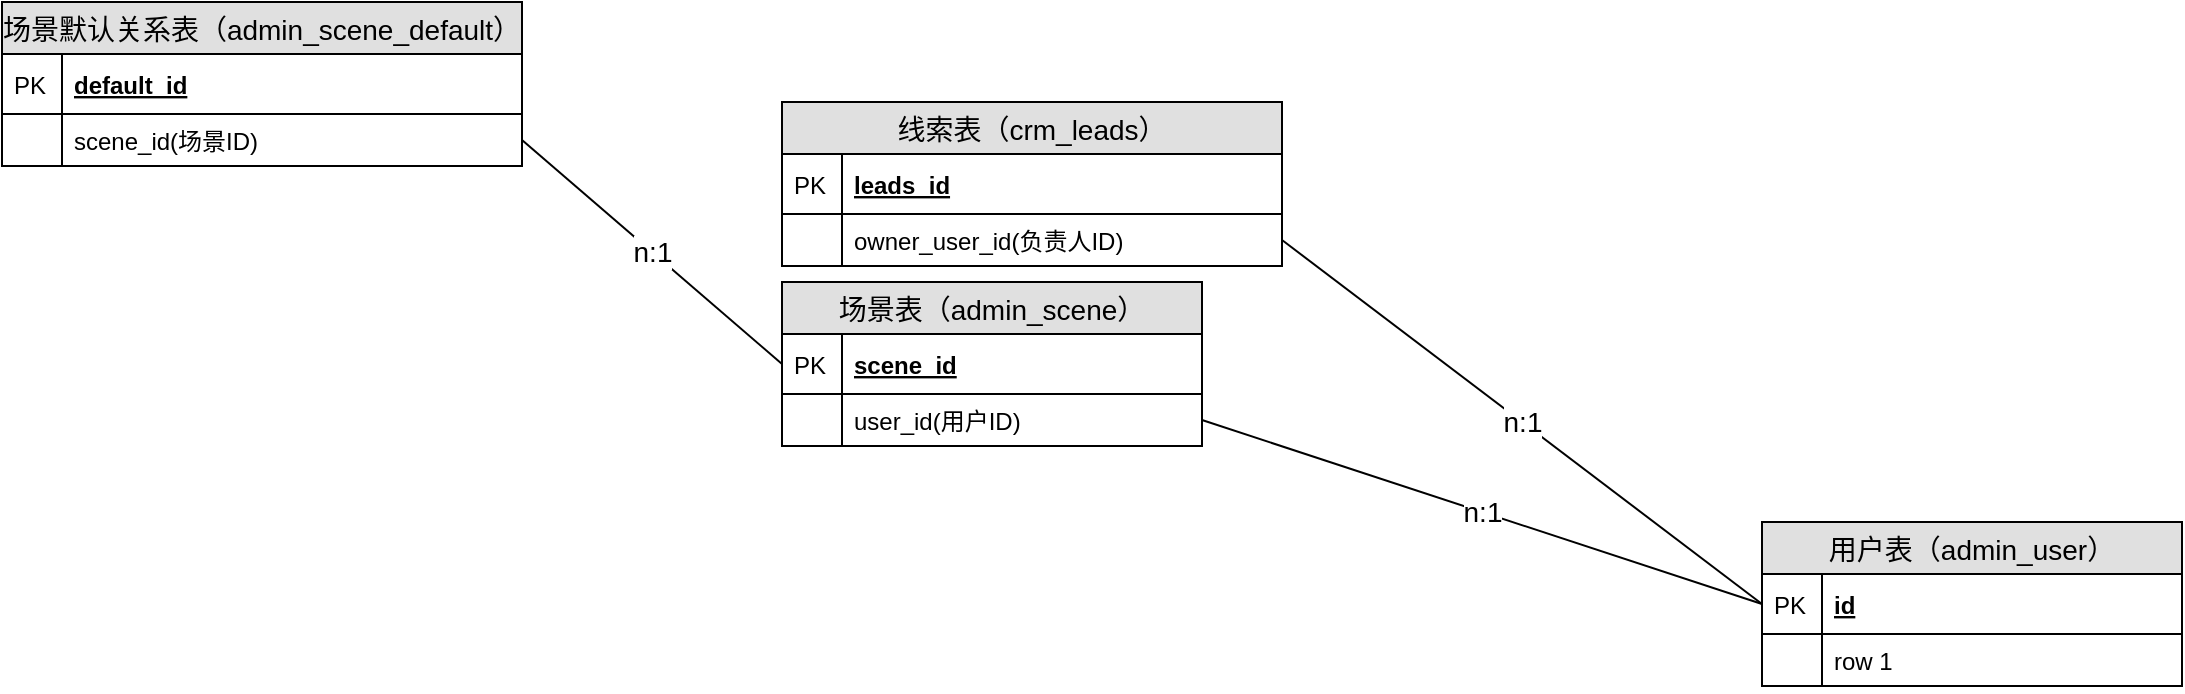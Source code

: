 <mxfile version="12.9.6" type="github"><diagram id="C5RBs43oDa-KdzZeNtuy" name="Page-1"><mxGraphModel dx="1422" dy="769" grid="1" gridSize="10" guides="1" tooltips="1" connect="1" arrows="1" fold="1" page="1" pageScale="1" pageWidth="1600" pageHeight="1200" math="0" shadow="0"><root><mxCell id="WIyWlLk6GJQsqaUBKTNV-0"/><mxCell id="WIyWlLk6GJQsqaUBKTNV-1" parent="WIyWlLk6GJQsqaUBKTNV-0"/><mxCell id="EePN9EcoQUmpTNSV2LCe-177" value="线索表（crm_leads）" style="swimlane;fontStyle=0;childLayout=stackLayout;horizontal=1;startSize=26;fillColor=#e0e0e0;horizontalStack=0;resizeParent=1;resizeParentMax=0;resizeLast=0;collapsible=1;marginBottom=0;swimlaneFillColor=#ffffff;align=center;fontSize=14;" parent="WIyWlLk6GJQsqaUBKTNV-1" vertex="1"><mxGeometry x="700" y="130" width="250" height="82" as="geometry"><mxRectangle x="700" y="130" width="160" height="26" as="alternateBounds"/></mxGeometry></mxCell><mxCell id="EePN9EcoQUmpTNSV2LCe-178" value="leads_id" style="shape=partialRectangle;top=0;left=0;right=0;bottom=1;align=left;verticalAlign=middle;fillColor=none;spacingLeft=34;spacingRight=4;overflow=hidden;rotatable=0;points=[[0,0.5],[1,0.5]];portConstraint=eastwest;dropTarget=0;fontStyle=5;fontSize=12;" parent="EePN9EcoQUmpTNSV2LCe-177" vertex="1"><mxGeometry y="26" width="250" height="30" as="geometry"/></mxCell><mxCell id="EePN9EcoQUmpTNSV2LCe-179" value="PK" style="shape=partialRectangle;top=0;left=0;bottom=0;fillColor=none;align=left;verticalAlign=middle;spacingLeft=4;spacingRight=4;overflow=hidden;rotatable=0;points=[];portConstraint=eastwest;part=1;fontSize=12;" parent="EePN9EcoQUmpTNSV2LCe-178" vertex="1" connectable="0"><mxGeometry width="30" height="30" as="geometry"/></mxCell><mxCell id="EePN9EcoQUmpTNSV2LCe-180" value="owner_user_id(负责人ID)" style="shape=partialRectangle;top=0;left=0;right=0;bottom=0;align=left;verticalAlign=top;fillColor=none;spacingLeft=34;spacingRight=4;overflow=hidden;rotatable=0;points=[[0,0.5],[1,0.5]];portConstraint=eastwest;dropTarget=0;fontSize=12;" parent="EePN9EcoQUmpTNSV2LCe-177" vertex="1"><mxGeometry y="56" width="250" height="26" as="geometry"/></mxCell><mxCell id="EePN9EcoQUmpTNSV2LCe-181" value="" style="shape=partialRectangle;top=0;left=0;bottom=0;fillColor=none;align=left;verticalAlign=top;spacingLeft=4;spacingRight=4;overflow=hidden;rotatable=0;points=[];portConstraint=eastwest;part=1;fontSize=12;" parent="EePN9EcoQUmpTNSV2LCe-180" vertex="1" connectable="0"><mxGeometry width="30" height="26" as="geometry"/></mxCell><mxCell id="EePN9EcoQUmpTNSV2LCe-212" value="n:1" style="endArrow=none;html=1;rounded=0;fontSize=14;exitX=1;exitY=0.5;exitDx=0;exitDy=0;entryX=0;entryY=0.5;entryDx=0;entryDy=0;" parent="WIyWlLk6GJQsqaUBKTNV-1" source="EePN9EcoQUmpTNSV2LCe-220" target="EePN9EcoQUmpTNSV2LCe-191" edge="1"><mxGeometry relative="1" as="geometry"><mxPoint x="870" y="480" as="sourcePoint"/><mxPoint x="1080" y="460" as="targetPoint"/></mxGeometry></mxCell><mxCell id="EePN9EcoQUmpTNSV2LCe-215" value="n:1" style="endArrow=none;html=1;rounded=0;fontSize=14;exitX=1;exitY=0.5;exitDx=0;exitDy=0;entryX=0;entryY=0.5;entryDx=0;entryDy=0;" parent="WIyWlLk6GJQsqaUBKTNV-1" source="EePN9EcoQUmpTNSV2LCe-180" target="EePN9EcoQUmpTNSV2LCe-192" edge="1"><mxGeometry relative="1" as="geometry"><mxPoint x="1010" y="250" as="sourcePoint"/><mxPoint x="1170" y="250" as="targetPoint"/></mxGeometry></mxCell><mxCell id="EePN9EcoQUmpTNSV2LCe-80" value="场景表（admin_scene）" style="swimlane;fontStyle=0;childLayout=stackLayout;horizontal=1;startSize=26;fillColor=#e0e0e0;horizontalStack=0;resizeParent=1;resizeParentMax=0;resizeLast=0;collapsible=1;marginBottom=0;swimlaneFillColor=#ffffff;align=center;fontSize=14;" parent="WIyWlLk6GJQsqaUBKTNV-1" vertex="1"><mxGeometry x="700" y="220" width="210" height="82" as="geometry"><mxRectangle x="700" y="220" width="170" height="26" as="alternateBounds"/></mxGeometry></mxCell><mxCell id="EePN9EcoQUmpTNSV2LCe-81" value="scene_id" style="shape=partialRectangle;top=0;left=0;right=0;bottom=1;align=left;verticalAlign=middle;fillColor=none;spacingLeft=34;spacingRight=4;overflow=hidden;rotatable=0;points=[[0,0.5],[1,0.5]];portConstraint=eastwest;dropTarget=0;fontStyle=5;fontSize=12;" parent="EePN9EcoQUmpTNSV2LCe-80" vertex="1"><mxGeometry y="26" width="210" height="30" as="geometry"/></mxCell><mxCell id="EePN9EcoQUmpTNSV2LCe-82" value="PK" style="shape=partialRectangle;top=0;left=0;bottom=0;fillColor=none;align=left;verticalAlign=middle;spacingLeft=4;spacingRight=4;overflow=hidden;rotatable=0;points=[];portConstraint=eastwest;part=1;fontSize=12;" parent="EePN9EcoQUmpTNSV2LCe-81" vertex="1" connectable="0"><mxGeometry width="30" height="30" as="geometry"/></mxCell><mxCell id="EePN9EcoQUmpTNSV2LCe-220" value="user_id(用户ID)" style="shape=partialRectangle;top=0;left=0;right=0;bottom=0;align=left;verticalAlign=top;fillColor=none;spacingLeft=34;spacingRight=4;overflow=hidden;rotatable=0;points=[[0,0.5],[1,0.5]];portConstraint=eastwest;dropTarget=0;fontSize=12;" parent="EePN9EcoQUmpTNSV2LCe-80" vertex="1"><mxGeometry y="56" width="210" height="26" as="geometry"/></mxCell><mxCell id="EePN9EcoQUmpTNSV2LCe-221" value="" style="shape=partialRectangle;top=0;left=0;bottom=0;fillColor=none;align=left;verticalAlign=top;spacingLeft=4;spacingRight=4;overflow=hidden;rotatable=0;points=[];portConstraint=eastwest;part=1;fontSize=12;" parent="EePN9EcoQUmpTNSV2LCe-220" vertex="1" connectable="0"><mxGeometry width="30" height="26" as="geometry"/></mxCell><mxCell id="EePN9EcoQUmpTNSV2LCe-191" value="用户表（admin_user）" style="swimlane;fontStyle=0;childLayout=stackLayout;horizontal=1;startSize=26;fillColor=#e0e0e0;horizontalStack=0;resizeParent=1;resizeParentMax=0;resizeLast=0;collapsible=1;marginBottom=0;swimlaneFillColor=#ffffff;align=center;fontSize=14;" parent="WIyWlLk6GJQsqaUBKTNV-1" vertex="1"><mxGeometry x="1190" y="340" width="210" height="82" as="geometry"><mxRectangle x="1190" y="340" width="180" height="26" as="alternateBounds"/></mxGeometry></mxCell><mxCell id="EePN9EcoQUmpTNSV2LCe-192" value="id" style="shape=partialRectangle;top=0;left=0;right=0;bottom=1;align=left;verticalAlign=middle;fillColor=none;spacingLeft=34;spacingRight=4;overflow=hidden;rotatable=0;points=[[0,0.5],[1,0.5]];portConstraint=eastwest;dropTarget=0;fontStyle=5;fontSize=12;" parent="EePN9EcoQUmpTNSV2LCe-191" vertex="1"><mxGeometry y="26" width="210" height="30" as="geometry"/></mxCell><mxCell id="EePN9EcoQUmpTNSV2LCe-193" value="PK" style="shape=partialRectangle;top=0;left=0;bottom=0;fillColor=none;align=left;verticalAlign=middle;spacingLeft=4;spacingRight=4;overflow=hidden;rotatable=0;points=[];portConstraint=eastwest;part=1;fontSize=12;" parent="EePN9EcoQUmpTNSV2LCe-192" vertex="1" connectable="0"><mxGeometry width="30" height="30" as="geometry"/></mxCell><mxCell id="EePN9EcoQUmpTNSV2LCe-194" value="row 1" style="shape=partialRectangle;top=0;left=0;right=0;bottom=0;align=left;verticalAlign=top;fillColor=none;spacingLeft=34;spacingRight=4;overflow=hidden;rotatable=0;points=[[0,0.5],[1,0.5]];portConstraint=eastwest;dropTarget=0;fontSize=12;" parent="EePN9EcoQUmpTNSV2LCe-191" vertex="1"><mxGeometry y="56" width="210" height="26" as="geometry"/></mxCell><mxCell id="EePN9EcoQUmpTNSV2LCe-195" value="" style="shape=partialRectangle;top=0;left=0;bottom=0;fillColor=none;align=left;verticalAlign=top;spacingLeft=4;spacingRight=4;overflow=hidden;rotatable=0;points=[];portConstraint=eastwest;part=1;fontSize=12;" parent="EePN9EcoQUmpTNSV2LCe-194" vertex="1" connectable="0"><mxGeometry width="30" height="26" as="geometry"/></mxCell><mxCell id="EePN9EcoQUmpTNSV2LCe-226" value="n:1" style="endArrow=none;html=1;rounded=0;fontSize=14;exitX=1;exitY=0.5;exitDx=0;exitDy=0;entryX=0;entryY=0.5;entryDx=0;entryDy=0;" parent="WIyWlLk6GJQsqaUBKTNV-1" source="EePN9EcoQUmpTNSV2LCe-162" target="EePN9EcoQUmpTNSV2LCe-81" edge="1"><mxGeometry relative="1" as="geometry"><mxPoint x="520" y="290" as="sourcePoint"/><mxPoint x="800" y="382" as="targetPoint"/></mxGeometry></mxCell><mxCell id="EePN9EcoQUmpTNSV2LCe-159" value="场景默认关系表（admin_scene_default）" style="swimlane;fontStyle=0;childLayout=stackLayout;horizontal=1;startSize=26;fillColor=#e0e0e0;horizontalStack=0;resizeParent=1;resizeParentMax=0;resizeLast=0;collapsible=1;marginBottom=0;swimlaneFillColor=#ffffff;align=center;fontSize=14;" parent="WIyWlLk6GJQsqaUBKTNV-1" vertex="1"><mxGeometry x="310" y="80" width="260" height="82" as="geometry"><mxRectangle x="310" y="110" width="290" height="26" as="alternateBounds"/></mxGeometry></mxCell><mxCell id="EePN9EcoQUmpTNSV2LCe-160" value="default_id" style="shape=partialRectangle;top=0;left=0;right=0;bottom=1;align=left;verticalAlign=middle;fillColor=none;spacingLeft=34;spacingRight=4;overflow=hidden;rotatable=0;points=[[0,0.5],[1,0.5]];portConstraint=eastwest;dropTarget=0;fontStyle=5;fontSize=12;" parent="EePN9EcoQUmpTNSV2LCe-159" vertex="1"><mxGeometry y="26" width="260" height="30" as="geometry"/></mxCell><mxCell id="EePN9EcoQUmpTNSV2LCe-161" value="PK" style="shape=partialRectangle;top=0;left=0;bottom=0;fillColor=none;align=left;verticalAlign=middle;spacingLeft=4;spacingRight=4;overflow=hidden;rotatable=0;points=[];portConstraint=eastwest;part=1;fontSize=12;" parent="EePN9EcoQUmpTNSV2LCe-160" vertex="1" connectable="0"><mxGeometry width="30" height="30" as="geometry"/></mxCell><mxCell id="EePN9EcoQUmpTNSV2LCe-162" value="scene_id(场景ID)" style="shape=partialRectangle;top=0;left=0;right=0;bottom=0;align=left;verticalAlign=top;fillColor=none;spacingLeft=34;spacingRight=4;overflow=hidden;rotatable=0;points=[[0,0.5],[1,0.5]];portConstraint=eastwest;dropTarget=0;fontSize=12;" parent="EePN9EcoQUmpTNSV2LCe-159" vertex="1"><mxGeometry y="56" width="260" height="26" as="geometry"/></mxCell><mxCell id="EePN9EcoQUmpTNSV2LCe-163" value="" style="shape=partialRectangle;top=0;left=0;bottom=0;fillColor=none;align=left;verticalAlign=top;spacingLeft=4;spacingRight=4;overflow=hidden;rotatable=0;points=[];portConstraint=eastwest;part=1;fontSize=12;" parent="EePN9EcoQUmpTNSV2LCe-162" vertex="1" connectable="0"><mxGeometry width="30" height="26" as="geometry"/></mxCell></root></mxGraphModel></diagram></mxfile>